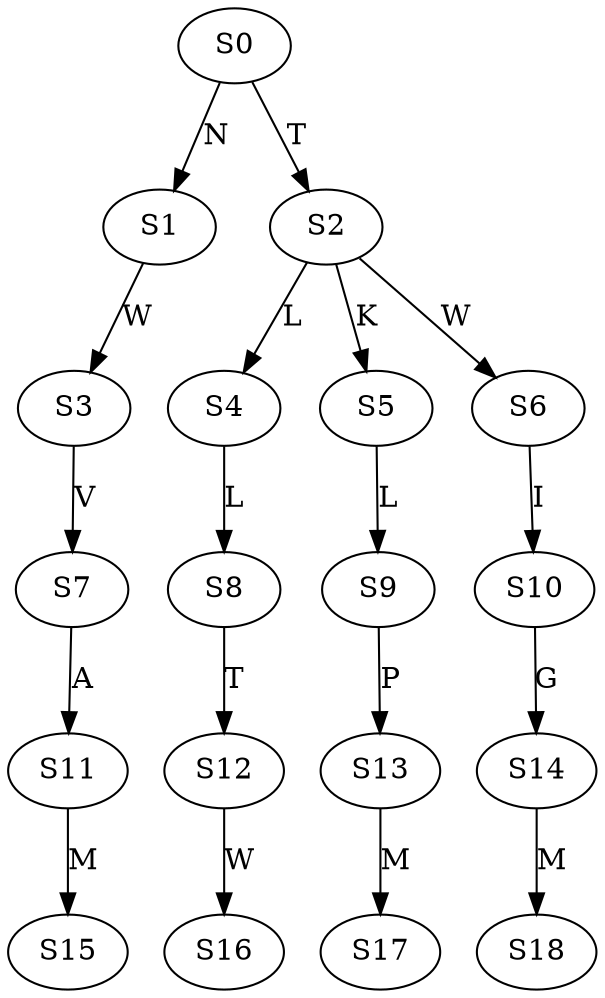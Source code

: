 strict digraph  {
	S0 -> S1 [ label = N ];
	S0 -> S2 [ label = T ];
	S1 -> S3 [ label = W ];
	S2 -> S4 [ label = L ];
	S2 -> S5 [ label = K ];
	S2 -> S6 [ label = W ];
	S3 -> S7 [ label = V ];
	S4 -> S8 [ label = L ];
	S5 -> S9 [ label = L ];
	S6 -> S10 [ label = I ];
	S7 -> S11 [ label = A ];
	S8 -> S12 [ label = T ];
	S9 -> S13 [ label = P ];
	S10 -> S14 [ label = G ];
	S11 -> S15 [ label = M ];
	S12 -> S16 [ label = W ];
	S13 -> S17 [ label = M ];
	S14 -> S18 [ label = M ];
}
